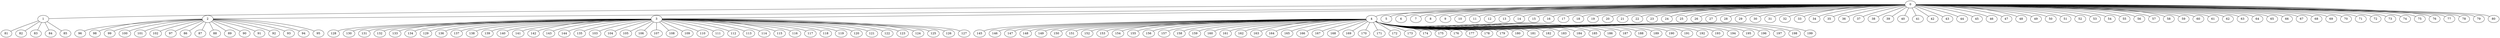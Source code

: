
graph graphname {
    0 -- 1
0 -- 2
0 -- 3
0 -- 4
0 -- 5
0 -- 6
0 -- 7
0 -- 8
0 -- 9
0 -- 10
0 -- 11
0 -- 12
0 -- 13
0 -- 14
0 -- 15
0 -- 16
0 -- 17
0 -- 18
0 -- 19
0 -- 20
0 -- 21
0 -- 22
0 -- 23
0 -- 24
0 -- 25
0 -- 26
0 -- 27
0 -- 28
0 -- 29
0 -- 30
0 -- 31
0 -- 32
0 -- 33
0 -- 34
0 -- 35
0 -- 36
0 -- 37
0 -- 38
0 -- 39
0 -- 40
0 -- 41
0 -- 42
0 -- 43
0 -- 44
0 -- 45
0 -- 46
0 -- 47
0 -- 48
0 -- 49
0 -- 50
0 -- 51
0 -- 52
0 -- 53
0 -- 54
0 -- 55
0 -- 56
0 -- 57
0 -- 58
0 -- 59
0 -- 60
0 -- 61
0 -- 62
0 -- 63
0 -- 64
0 -- 65
0 -- 66
0 -- 67
0 -- 68
0 -- 69
0 -- 70
0 -- 71
0 -- 72
0 -- 73
0 -- 74
0 -- 75
0 -- 76
0 -- 77
0 -- 78
0 -- 79
0 -- 80
1 -- 81
1 -- 82
1 -- 83
1 -- 84
1 -- 85
2 -- 96
2 -- 98
2 -- 99
2 -- 100
2 -- 101
2 -- 102
2 -- 97
2 -- 86
2 -- 87
2 -- 88
2 -- 89
2 -- 90
2 -- 91
2 -- 92
2 -- 93
2 -- 94
2 -- 95
3 -- 128
3 -- 130
3 -- 131
3 -- 132
3 -- 133
3 -- 134
3 -- 129
3 -- 136
3 -- 137
3 -- 138
3 -- 139
3 -- 140
3 -- 141
3 -- 142
3 -- 143
3 -- 144
3 -- 135
3 -- 103
3 -- 104
3 -- 105
3 -- 106
3 -- 107
3 -- 108
3 -- 109
3 -- 110
3 -- 111
3 -- 112
3 -- 113
3 -- 114
3 -- 115
3 -- 116
3 -- 117
3 -- 118
3 -- 119
3 -- 120
3 -- 121
3 -- 122
3 -- 123
3 -- 124
3 -- 125
3 -- 126
3 -- 127
4 -- 145
4 -- 146
4 -- 147
4 -- 148
4 -- 149
4 -- 150
4 -- 151
4 -- 152
4 -- 153
4 -- 154
4 -- 155
4 -- 156
4 -- 157
4 -- 158
4 -- 159
4 -- 160
4 -- 161
4 -- 162
4 -- 163
4 -- 164
4 -- 165
4 -- 166
4 -- 167
4 -- 168
4 -- 169
4 -- 170
4 -- 171
4 -- 172
4 -- 173
4 -- 174
4 -- 175
4 -- 176
4 -- 177
4 -- 178
4 -- 179
4 -- 180
4 -- 181
4 -- 182
4 -- 183
4 -- 184
4 -- 185
4 -- 186
4 -- 187
4 -- 188
4 -- 189
4 -- 190
4 -- 191
4 -- 192
4 -- 193
4 -- 194
4 -- 195
4 -- 196
4 -- 197
4 -- 198
4 -- 199

}

